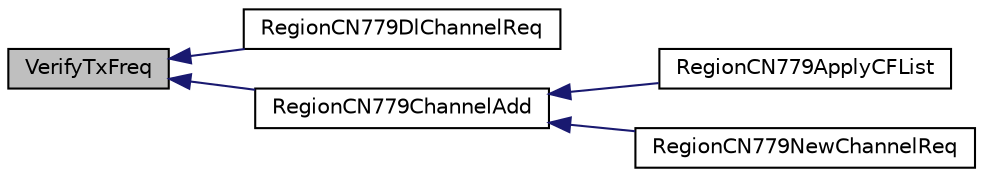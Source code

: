 digraph "VerifyTxFreq"
{
  edge [fontname="Helvetica",fontsize="10",labelfontname="Helvetica",labelfontsize="10"];
  node [fontname="Helvetica",fontsize="10",shape=record];
  rankdir="LR";
  Node18 [label="VerifyTxFreq",height=0.2,width=0.4,color="black", fillcolor="grey75", style="filled", fontcolor="black"];
  Node18 -> Node19 [dir="back",color="midnightblue",fontsize="10",style="solid",fontname="Helvetica"];
  Node19 [label="RegionCN779DlChannelReq",height=0.2,width=0.4,color="black", fillcolor="white", style="filled",URL="$group___r_e_g_i_o_n_c_n779.html#gaa34ccc032a50e5bef17fc59ca5eb89bc",tooltip="The function processes a DlChannel Request. "];
  Node18 -> Node20 [dir="back",color="midnightblue",fontsize="10",style="solid",fontname="Helvetica"];
  Node20 [label="RegionCN779ChannelAdd",height=0.2,width=0.4,color="black", fillcolor="white", style="filled",URL="$group___r_e_g_i_o_n_c_n779.html#ga087a9e4729bae8b825db62caca5f20d2",tooltip="Adds a channel. "];
  Node20 -> Node21 [dir="back",color="midnightblue",fontsize="10",style="solid",fontname="Helvetica"];
  Node21 [label="RegionCN779ApplyCFList",height=0.2,width=0.4,color="black", fillcolor="white", style="filled",URL="$group___r_e_g_i_o_n_c_n779.html#ga7f02e6a802649d9b93c4c56eff271a26",tooltip="The function parses the input buffer and sets up the channels of the CF list. "];
  Node20 -> Node22 [dir="back",color="midnightblue",fontsize="10",style="solid",fontname="Helvetica"];
  Node22 [label="RegionCN779NewChannelReq",height=0.2,width=0.4,color="black", fillcolor="white", style="filled",URL="$group___r_e_g_i_o_n_c_n779.html#gab4c6ffa72f1da0e2ef40431ab7fd72fa",tooltip="The function processes a Channel Request. "];
}
